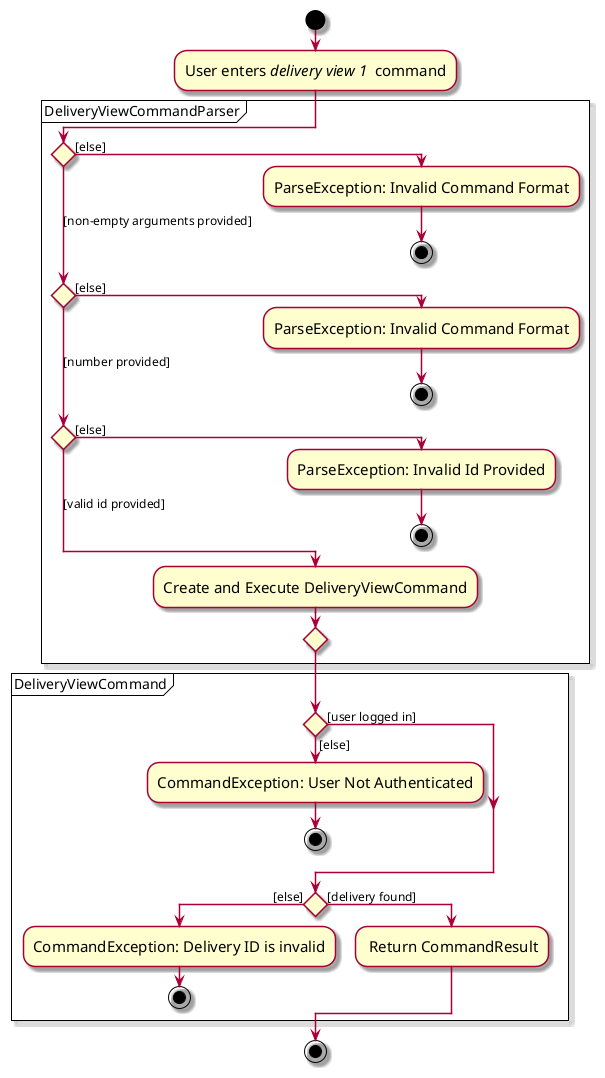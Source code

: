@startuml
skin rose
skinparam ActivityFontSize 15
skinparam ArrowFontSize 12

!pragma useVerticalIf on
start
:User enters <i>delivery view 1 </i> command;
partition DeliveryViewCommandParser {
    if () then ([else])
        :ParseException: Invalid Command Format;
        stop
    ([non-empty arguments provided]) elseif () then ([else])
        :ParseException: Invalid Command Format;
        stop
    ([number provided]) elseif () then ([else])
        :ParseException: Invalid Id Provided;
        stop
    else ([valid id provided])
        :Create and Execute DeliveryViewCommand;
        endif
}

partition DeliveryViewCommand {
    if () then ([else])
        :CommandException: User Not Authenticated;
        stop
        else ([user logged in])
    endif
    if () then ([else])
        :CommandException: Delivery ID is invalid;
        stop
    else ([delivery found])
        : Return CommandResult;
    endif
}

stop

@enduml
